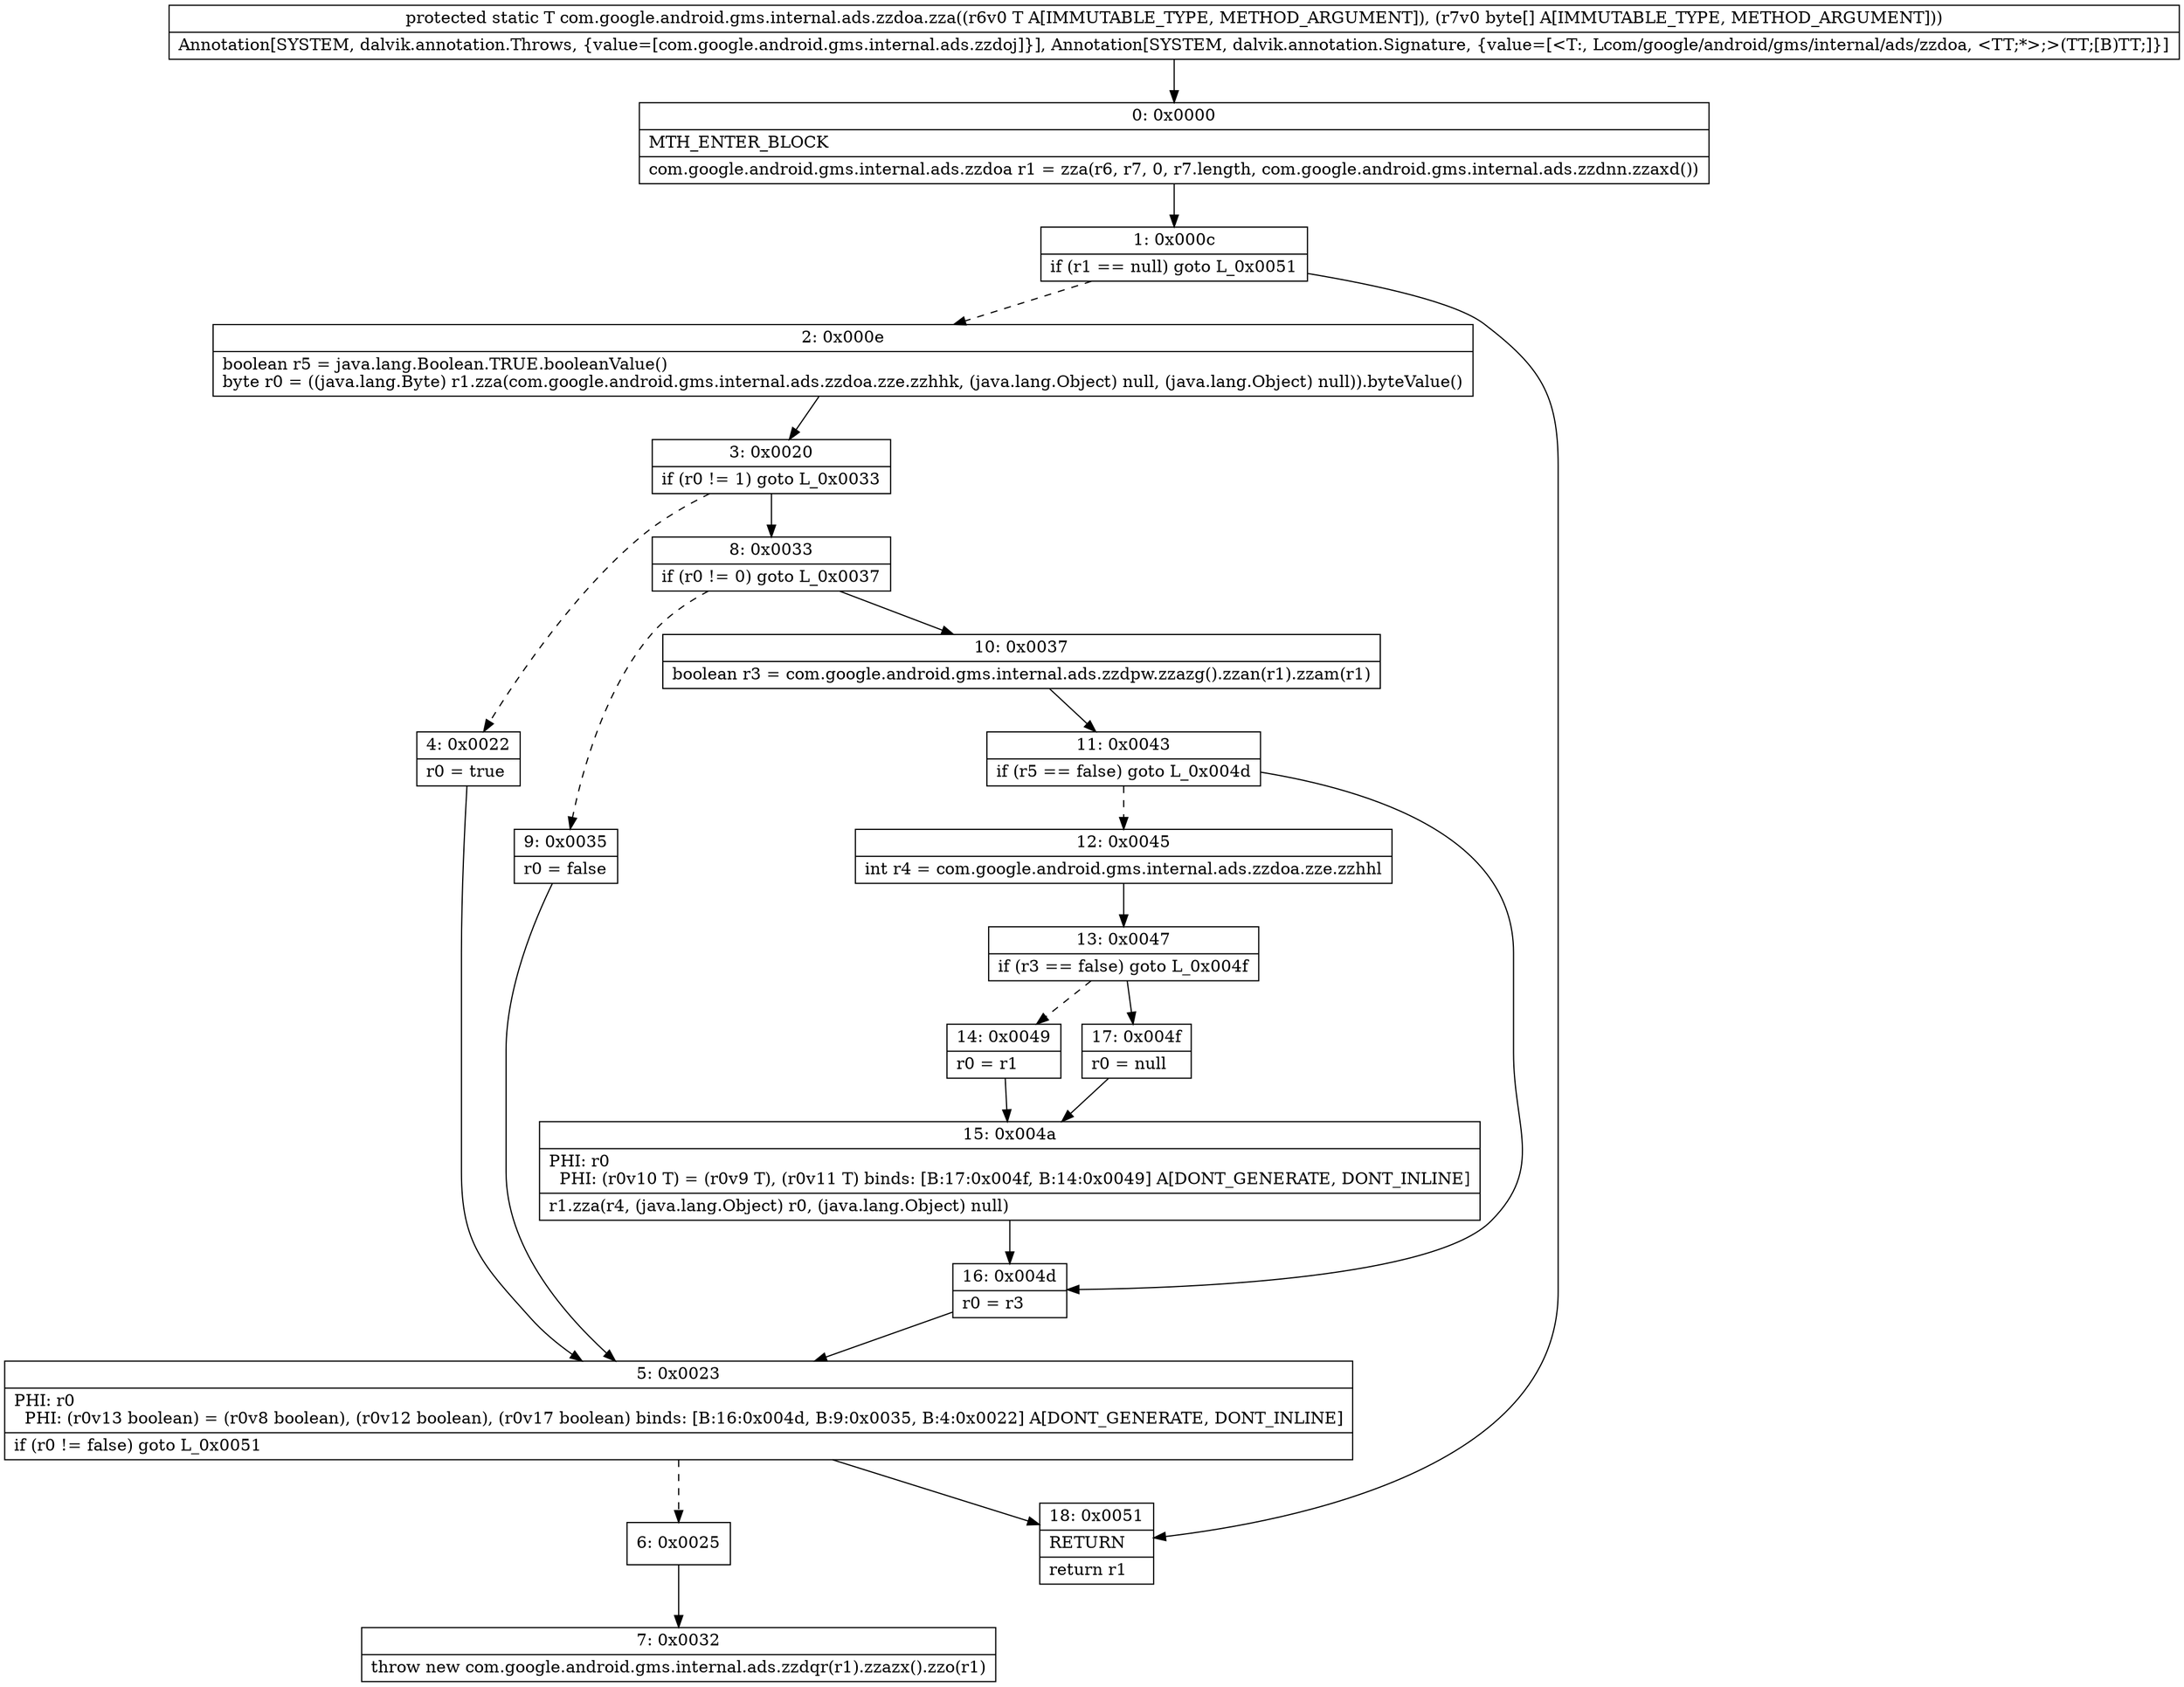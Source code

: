 digraph "CFG forcom.google.android.gms.internal.ads.zzdoa.zza(Lcom\/google\/android\/gms\/internal\/ads\/zzdoa;[B)Lcom\/google\/android\/gms\/internal\/ads\/zzdoa;" {
Node_0 [shape=record,label="{0\:\ 0x0000|MTH_ENTER_BLOCK\l|com.google.android.gms.internal.ads.zzdoa r1 = zza(r6, r7, 0, r7.length, com.google.android.gms.internal.ads.zzdnn.zzaxd())\l}"];
Node_1 [shape=record,label="{1\:\ 0x000c|if (r1 == null) goto L_0x0051\l}"];
Node_2 [shape=record,label="{2\:\ 0x000e|boolean r5 = java.lang.Boolean.TRUE.booleanValue()\lbyte r0 = ((java.lang.Byte) r1.zza(com.google.android.gms.internal.ads.zzdoa.zze.zzhhk, (java.lang.Object) null, (java.lang.Object) null)).byteValue()\l}"];
Node_3 [shape=record,label="{3\:\ 0x0020|if (r0 != 1) goto L_0x0033\l}"];
Node_4 [shape=record,label="{4\:\ 0x0022|r0 = true\l}"];
Node_5 [shape=record,label="{5\:\ 0x0023|PHI: r0 \l  PHI: (r0v13 boolean) = (r0v8 boolean), (r0v12 boolean), (r0v17 boolean) binds: [B:16:0x004d, B:9:0x0035, B:4:0x0022] A[DONT_GENERATE, DONT_INLINE]\l|if (r0 != false) goto L_0x0051\l}"];
Node_6 [shape=record,label="{6\:\ 0x0025}"];
Node_7 [shape=record,label="{7\:\ 0x0032|throw new com.google.android.gms.internal.ads.zzdqr(r1).zzazx().zzo(r1)\l}"];
Node_8 [shape=record,label="{8\:\ 0x0033|if (r0 != 0) goto L_0x0037\l}"];
Node_9 [shape=record,label="{9\:\ 0x0035|r0 = false\l}"];
Node_10 [shape=record,label="{10\:\ 0x0037|boolean r3 = com.google.android.gms.internal.ads.zzdpw.zzazg().zzan(r1).zzam(r1)\l}"];
Node_11 [shape=record,label="{11\:\ 0x0043|if (r5 == false) goto L_0x004d\l}"];
Node_12 [shape=record,label="{12\:\ 0x0045|int r4 = com.google.android.gms.internal.ads.zzdoa.zze.zzhhl\l}"];
Node_13 [shape=record,label="{13\:\ 0x0047|if (r3 == false) goto L_0x004f\l}"];
Node_14 [shape=record,label="{14\:\ 0x0049|r0 = r1\l}"];
Node_15 [shape=record,label="{15\:\ 0x004a|PHI: r0 \l  PHI: (r0v10 T) = (r0v9 T), (r0v11 T) binds: [B:17:0x004f, B:14:0x0049] A[DONT_GENERATE, DONT_INLINE]\l|r1.zza(r4, (java.lang.Object) r0, (java.lang.Object) null)\l}"];
Node_16 [shape=record,label="{16\:\ 0x004d|r0 = r3\l}"];
Node_17 [shape=record,label="{17\:\ 0x004f|r0 = null\l}"];
Node_18 [shape=record,label="{18\:\ 0x0051|RETURN\l|return r1\l}"];
MethodNode[shape=record,label="{protected static T com.google.android.gms.internal.ads.zzdoa.zza((r6v0 T A[IMMUTABLE_TYPE, METHOD_ARGUMENT]), (r7v0 byte[] A[IMMUTABLE_TYPE, METHOD_ARGUMENT]))  | Annotation[SYSTEM, dalvik.annotation.Throws, \{value=[com.google.android.gms.internal.ads.zzdoj]\}], Annotation[SYSTEM, dalvik.annotation.Signature, \{value=[\<T:, Lcom\/google\/android\/gms\/internal\/ads\/zzdoa, \<TT;*\>;\>(TT;[B)TT;]\}]\l}"];
MethodNode -> Node_0;
Node_0 -> Node_1;
Node_1 -> Node_2[style=dashed];
Node_1 -> Node_18;
Node_2 -> Node_3;
Node_3 -> Node_4[style=dashed];
Node_3 -> Node_8;
Node_4 -> Node_5;
Node_5 -> Node_6[style=dashed];
Node_5 -> Node_18;
Node_6 -> Node_7;
Node_8 -> Node_9[style=dashed];
Node_8 -> Node_10;
Node_9 -> Node_5;
Node_10 -> Node_11;
Node_11 -> Node_12[style=dashed];
Node_11 -> Node_16;
Node_12 -> Node_13;
Node_13 -> Node_14[style=dashed];
Node_13 -> Node_17;
Node_14 -> Node_15;
Node_15 -> Node_16;
Node_16 -> Node_5;
Node_17 -> Node_15;
}

